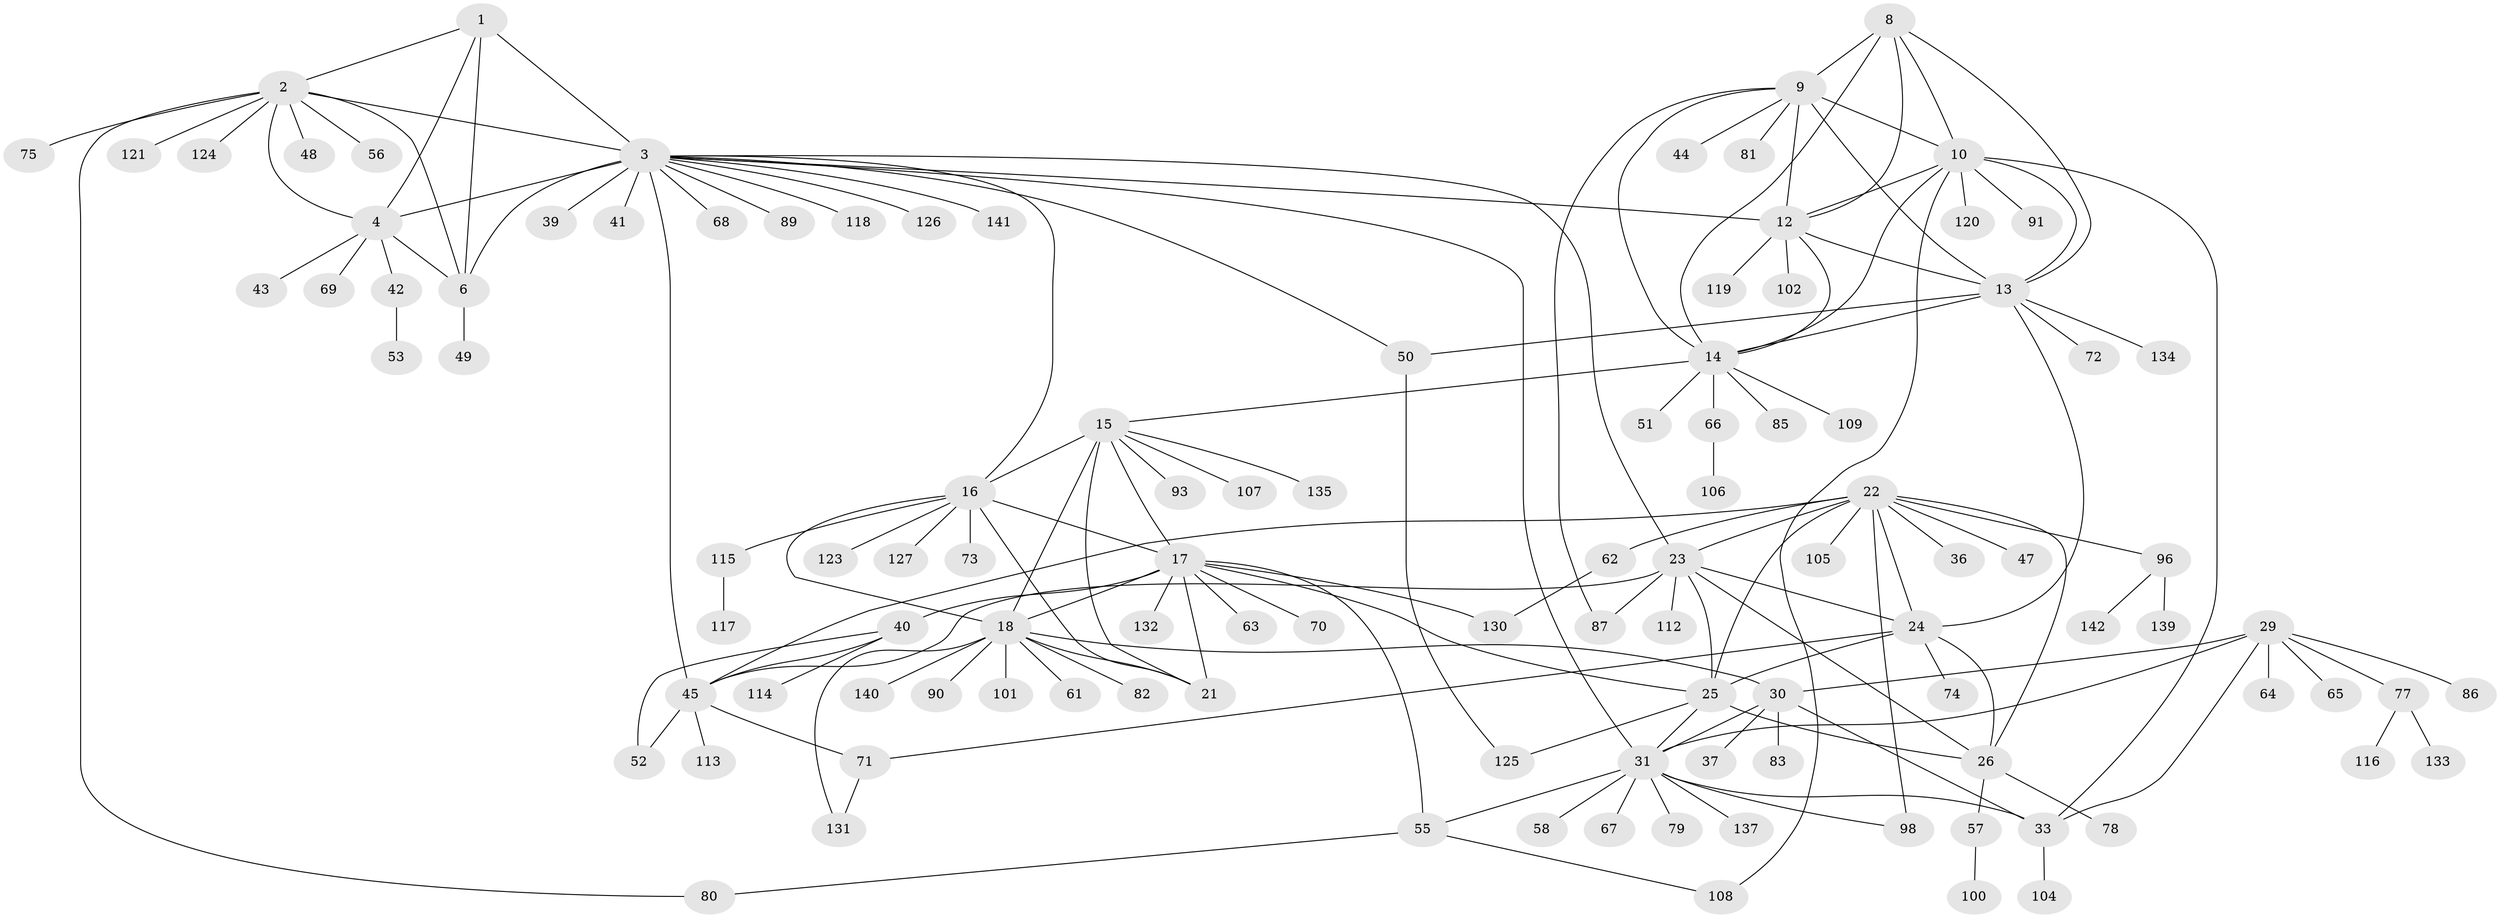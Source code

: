 // original degree distribution, {7: 0.056338028169014086, 12: 0.02112676056338028, 15: 0.007042253521126761, 9: 0.035211267605633804, 11: 0.035211267605633804, 6: 0.035211267605633804, 8: 0.028169014084507043, 10: 0.02112676056338028, 14: 0.014084507042253521, 2: 0.176056338028169, 1: 0.5211267605633803, 4: 0.014084507042253521, 3: 0.035211267605633804}
// Generated by graph-tools (version 1.1) at 2025/42/03/06/25 10:42:15]
// undirected, 111 vertices, 161 edges
graph export_dot {
graph [start="1"]
  node [color=gray90,style=filled];
  1 [super="+110"];
  2;
  3 [super="+5"];
  4 [super="+7"];
  6;
  8;
  9 [super="+11"];
  10 [super="+99"];
  12 [super="+111"];
  13 [super="+95"];
  14 [super="+54"];
  15 [super="+20"];
  16 [super="+46"];
  17 [super="+88"];
  18 [super="+19"];
  21;
  22 [super="+94"];
  23 [super="+103"];
  24 [super="+27"];
  25 [super="+28"];
  26 [super="+60"];
  29 [super="+34"];
  30 [super="+35"];
  31 [super="+32"];
  33;
  36 [super="+38"];
  37 [super="+97"];
  39;
  40 [super="+84"];
  41;
  42;
  43;
  44;
  45 [super="+76"];
  47;
  48;
  49;
  50;
  51;
  52 [super="+92"];
  53;
  55;
  56;
  57 [super="+59"];
  58;
  61;
  62;
  63;
  64;
  65;
  66;
  67;
  68;
  69;
  70;
  71;
  72;
  73 [super="+136"];
  74;
  75;
  77;
  78;
  79;
  80 [super="+129"];
  81 [super="+138"];
  82;
  83;
  85;
  86;
  87;
  89;
  90;
  91;
  93;
  96 [super="+122"];
  98;
  100;
  101;
  102;
  104;
  105;
  106 [super="+128"];
  107;
  108;
  109;
  112;
  113;
  114;
  115;
  116;
  117;
  118;
  119;
  120;
  121;
  123;
  124;
  125;
  126;
  127;
  130;
  131;
  132;
  133;
  134;
  135;
  137;
  139;
  140;
  141;
  142;
  1 -- 2;
  1 -- 3 [weight=2];
  1 -- 4 [weight=2];
  1 -- 6;
  2 -- 3 [weight=2];
  2 -- 4 [weight=2];
  2 -- 6;
  2 -- 48;
  2 -- 56;
  2 -- 75;
  2 -- 80;
  2 -- 121;
  2 -- 124;
  3 -- 4 [weight=4];
  3 -- 6 [weight=2];
  3 -- 39;
  3 -- 41;
  3 -- 45;
  3 -- 68;
  3 -- 89;
  3 -- 126;
  3 -- 141;
  3 -- 12 [weight=2];
  3 -- 16;
  3 -- 50;
  3 -- 118;
  3 -- 23;
  3 -- 31;
  4 -- 6 [weight=2];
  4 -- 42;
  4 -- 43;
  4 -- 69;
  6 -- 49;
  8 -- 9 [weight=2];
  8 -- 10;
  8 -- 12;
  8 -- 13;
  8 -- 14;
  9 -- 10 [weight=2];
  9 -- 12 [weight=2];
  9 -- 13 [weight=2];
  9 -- 14 [weight=2];
  9 -- 81;
  9 -- 44;
  9 -- 87;
  10 -- 12;
  10 -- 13;
  10 -- 14;
  10 -- 33;
  10 -- 91;
  10 -- 108;
  10 -- 120;
  12 -- 13;
  12 -- 14;
  12 -- 102;
  12 -- 119;
  13 -- 14;
  13 -- 50;
  13 -- 72;
  13 -- 134;
  13 -- 24;
  14 -- 51;
  14 -- 66;
  14 -- 85;
  14 -- 109;
  14 -- 15;
  15 -- 16 [weight=2];
  15 -- 17 [weight=2];
  15 -- 18 [weight=4];
  15 -- 21 [weight=2];
  15 -- 93;
  15 -- 107;
  15 -- 135;
  16 -- 17;
  16 -- 18 [weight=2];
  16 -- 21;
  16 -- 73;
  16 -- 123;
  16 -- 127;
  16 -- 115;
  17 -- 18 [weight=2];
  17 -- 21;
  17 -- 40;
  17 -- 55;
  17 -- 63;
  17 -- 70;
  17 -- 130;
  17 -- 132;
  17 -- 25;
  18 -- 21 [weight=2];
  18 -- 30;
  18 -- 61;
  18 -- 82;
  18 -- 90;
  18 -- 101;
  18 -- 131;
  18 -- 140;
  22 -- 23;
  22 -- 24 [weight=2];
  22 -- 25 [weight=2];
  22 -- 26;
  22 -- 36;
  22 -- 47;
  22 -- 62;
  22 -- 96;
  22 -- 98;
  22 -- 105;
  22 -- 45;
  23 -- 24 [weight=2];
  23 -- 25 [weight=2];
  23 -- 26;
  23 -- 45;
  23 -- 87;
  23 -- 112;
  24 -- 25 [weight=4];
  24 -- 26 [weight=2];
  24 -- 71;
  24 -- 74;
  25 -- 26 [weight=2];
  25 -- 31;
  25 -- 125;
  26 -- 57;
  26 -- 78;
  29 -- 30 [weight=4];
  29 -- 31 [weight=4];
  29 -- 33 [weight=2];
  29 -- 64;
  29 -- 65;
  29 -- 86;
  29 -- 77;
  30 -- 31 [weight=4];
  30 -- 33 [weight=2];
  30 -- 37;
  30 -- 83;
  31 -- 33 [weight=2];
  31 -- 55;
  31 -- 58;
  31 -- 67;
  31 -- 79;
  31 -- 98;
  31 -- 137;
  33 -- 104;
  40 -- 52;
  40 -- 114;
  40 -- 45;
  42 -- 53;
  45 -- 71;
  45 -- 113;
  45 -- 52;
  50 -- 125;
  55 -- 108;
  55 -- 80;
  57 -- 100;
  62 -- 130;
  66 -- 106;
  71 -- 131;
  77 -- 116;
  77 -- 133;
  96 -- 139;
  96 -- 142;
  115 -- 117;
}
